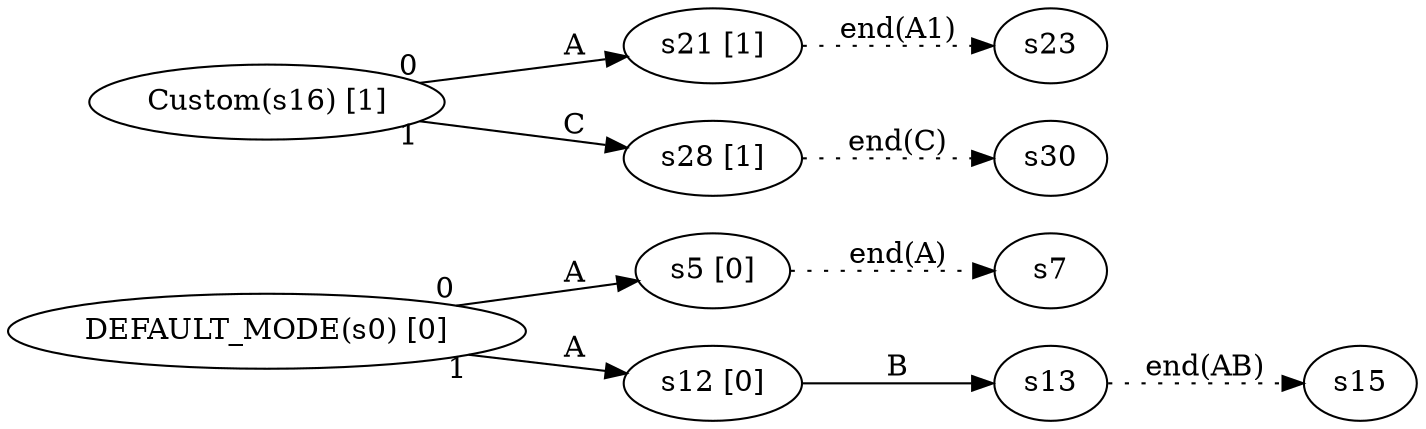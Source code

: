 digraph ATN {
  rankdir=LR;

  "DEFAULT_MODE(s0) [0]" -> "s5 [0]" [label=A, taillabel=0]
  "s5 [0]" -> s7 [label="end(A)", style=dotted]
  "DEFAULT_MODE(s0) [0]" -> "s12 [0]" [label=A, taillabel=1]
  "s12 [0]" -> s13 [label=B]
  s13 -> s15 [label="end(AB)", style=dotted]

  "Custom(s16) [1]" -> "s21 [1]" [label=A, taillabel=0]
  "s21 [1]" -> s23 [label="end(A1)", style=dotted]
  "Custom(s16) [1]" -> "s28 [1]" [label=C, taillabel=1]
  "s28 [1]" -> s30 [label="end(C)", style=dotted]
}